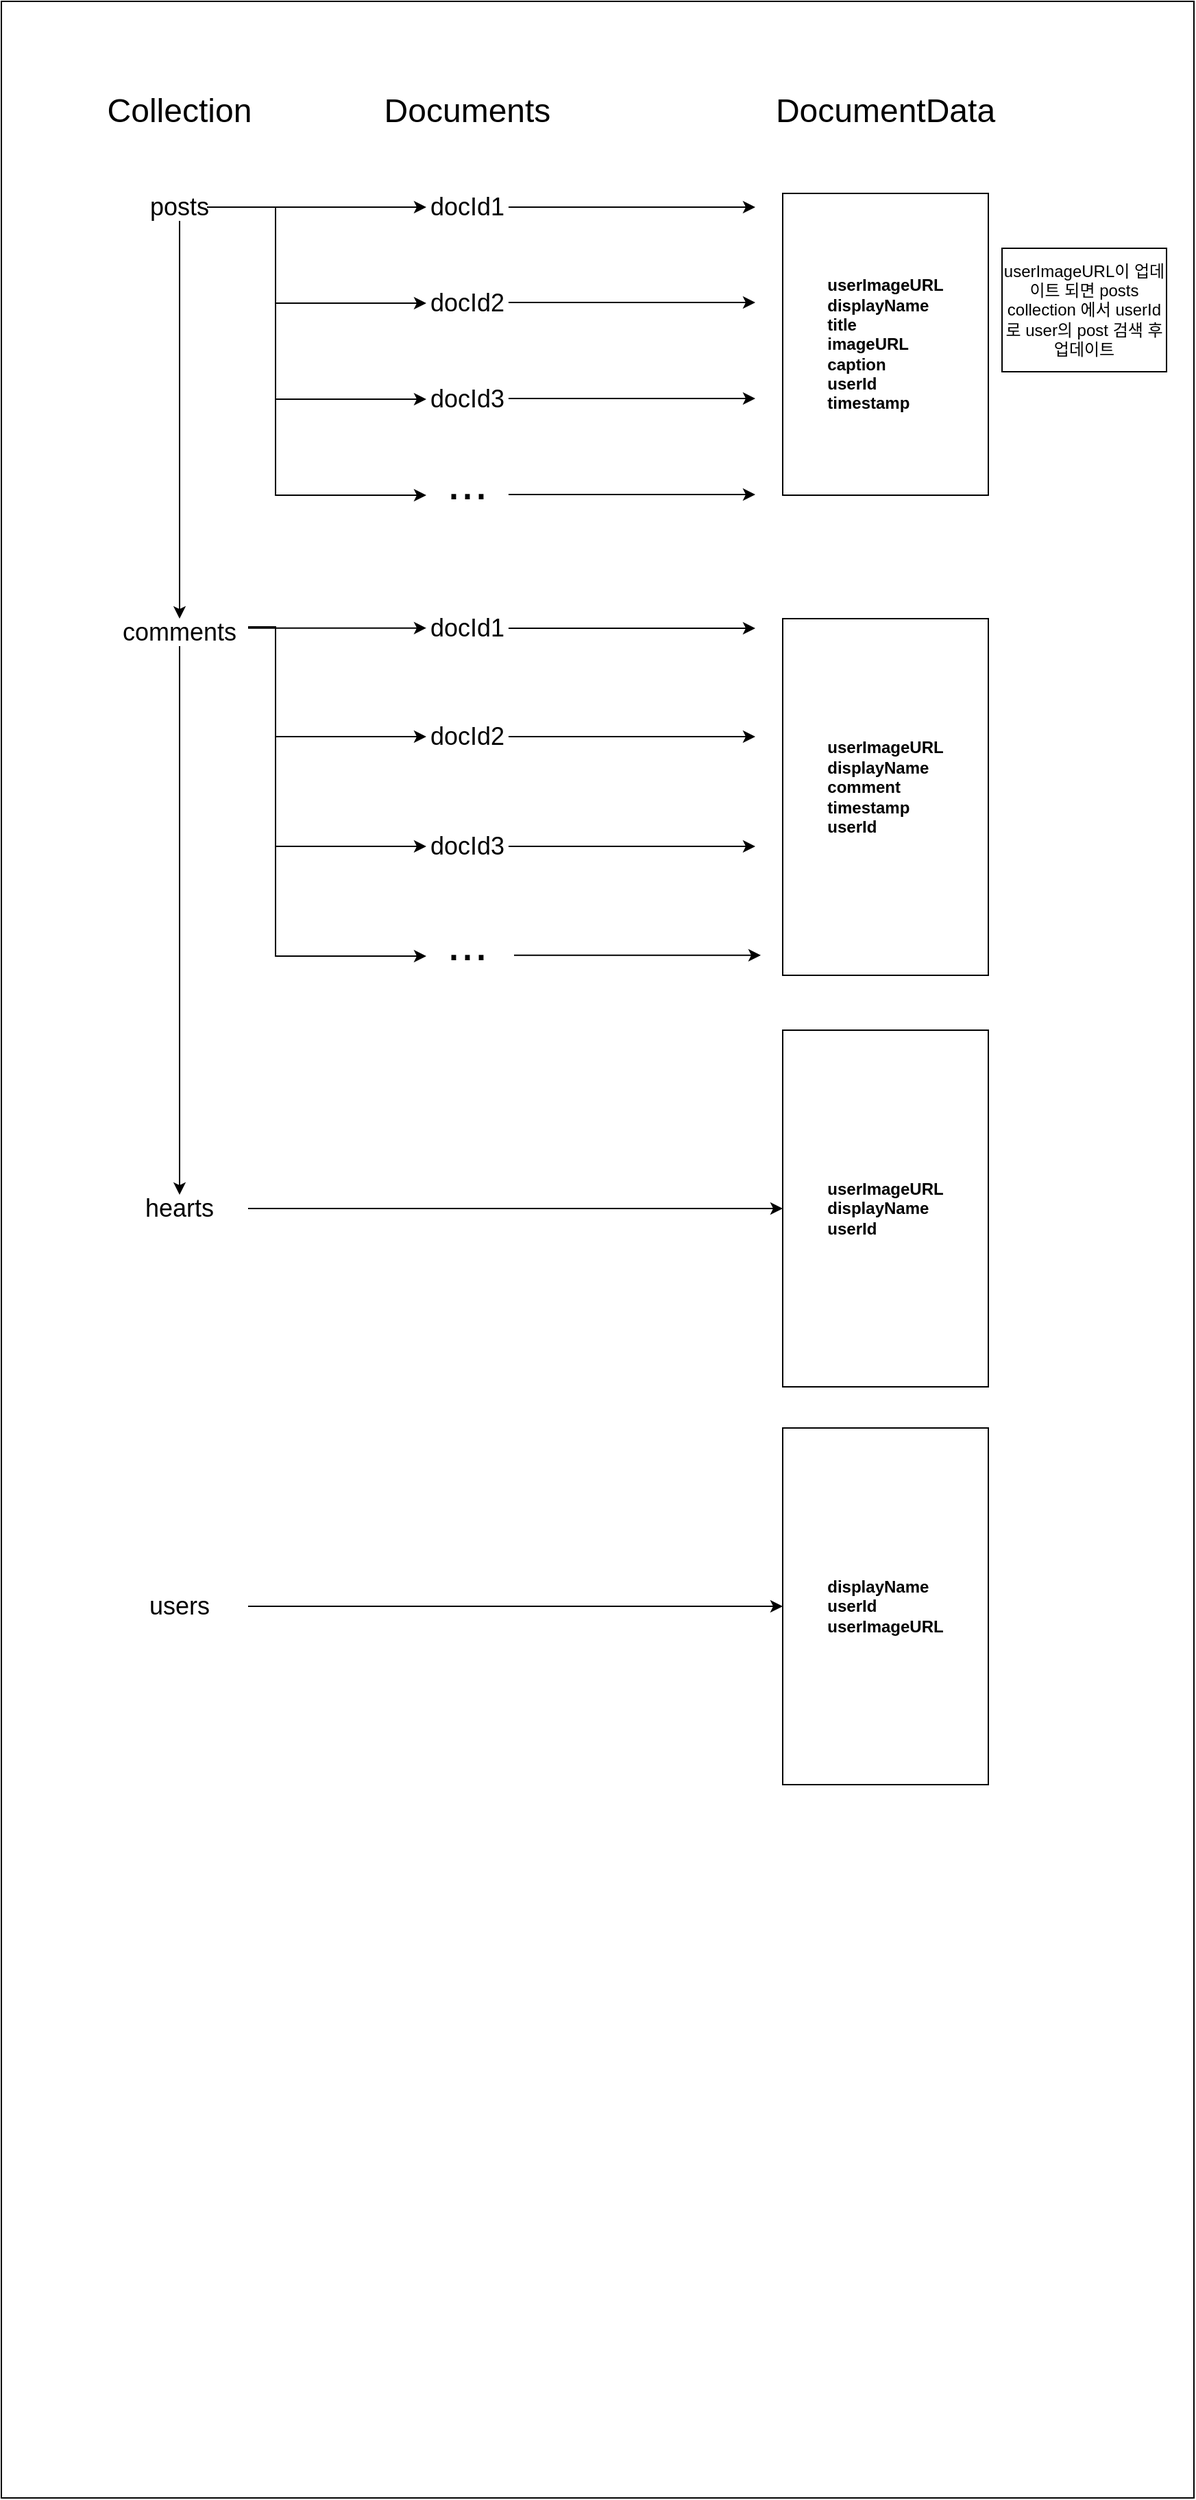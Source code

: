 <mxfile version="13.10.0" type="embed">
    <diagram id="_1cmTd5ALQhus_mi4ao8" name="Page-1">
        <mxGraphModel dx="2371" dy="1876" grid="1" gridSize="10" guides="1" tooltips="1" connect="1" arrows="1" fold="1" page="1" pageScale="1" pageWidth="827" pageHeight="1169" math="0" shadow="0">
            <root>
                <mxCell id="0"/>
                <mxCell id="1" parent="0"/>
                <mxCell id="2" value="" style="rounded=0;whiteSpace=wrap;html=1;fontStyle=0" parent="1" vertex="1">
                    <mxGeometry x="-50" y="340" width="870" height="1820" as="geometry"/>
                </mxCell>
                <mxCell id="3" value="&lt;font style=&quot;font-size: 24px&quot;&gt;Collection&lt;/font&gt;" style="text;html=1;strokeColor=none;fillColor=none;align=center;verticalAlign=middle;whiteSpace=wrap;rounded=0;" parent="1" vertex="1">
                    <mxGeometry y="390" width="160" height="60" as="geometry"/>
                </mxCell>
                <mxCell id="4" value="&lt;font style=&quot;font-size: 24px&quot;&gt;Documents&lt;/font&gt;" style="text;html=1;strokeColor=none;fillColor=none;align=center;verticalAlign=middle;whiteSpace=wrap;rounded=0;" parent="1" vertex="1">
                    <mxGeometry x="210" y="390" width="160" height="60" as="geometry"/>
                </mxCell>
                <mxCell id="11" style="edgeStyle=orthogonalEdgeStyle;rounded=0;orthogonalLoop=1;jettySize=auto;html=1;" parent="1" edge="1">
                    <mxGeometry relative="1" as="geometry">
                        <mxPoint x="140" y="490" as="sourcePoint"/>
                        <mxPoint x="260" y="490" as="targetPoint"/>
                    </mxGeometry>
                </mxCell>
                <mxCell id="30" style="edgeStyle=orthogonalEdgeStyle;rounded=0;orthogonalLoop=1;jettySize=auto;html=1;" parent="1" edge="1">
                    <mxGeometry relative="1" as="geometry">
                        <mxPoint x="130" y="490" as="sourcePoint"/>
                        <mxPoint x="260" y="630" as="targetPoint"/>
                        <Array as="points">
                            <mxPoint x="150" y="490"/>
                            <mxPoint x="150" y="630"/>
                        </Array>
                    </mxGeometry>
                </mxCell>
                <mxCell id="33" style="edgeStyle=orthogonalEdgeStyle;rounded=0;orthogonalLoop=1;jettySize=auto;html=1;" parent="1" source="5" edge="1">
                    <mxGeometry relative="1" as="geometry">
                        <mxPoint x="260" y="700" as="targetPoint"/>
                        <Array as="points">
                            <mxPoint x="150" y="490"/>
                            <mxPoint x="150" y="700"/>
                        </Array>
                    </mxGeometry>
                </mxCell>
                <mxCell id="45" style="edgeStyle=orthogonalEdgeStyle;rounded=0;orthogonalLoop=1;jettySize=auto;html=1;entryX=0.5;entryY=0;entryDx=0;entryDy=0;" parent="1" source="5" target="44" edge="1">
                    <mxGeometry relative="1" as="geometry"/>
                </mxCell>
                <mxCell id="48" style="edgeStyle=orthogonalEdgeStyle;rounded=0;orthogonalLoop=1;jettySize=auto;html=1;" parent="1" source="5" edge="1">
                    <mxGeometry relative="1" as="geometry">
                        <mxPoint x="260" y="560" as="targetPoint"/>
                        <Array as="points">
                            <mxPoint x="150" y="490"/>
                            <mxPoint x="150" y="560"/>
                        </Array>
                    </mxGeometry>
                </mxCell>
                <mxCell id="5" value="&lt;font style=&quot;font-size: 18px&quot;&gt;posts&lt;/font&gt;" style="text;html=1;strokeColor=none;fillColor=none;align=center;verticalAlign=middle;whiteSpace=wrap;rounded=0;" parent="1" vertex="1">
                    <mxGeometry x="60" y="480" width="40" height="20" as="geometry"/>
                </mxCell>
                <mxCell id="16" style="edgeStyle=orthogonalEdgeStyle;rounded=0;orthogonalLoop=1;jettySize=auto;html=1;" parent="1" edge="1">
                    <mxGeometry relative="1" as="geometry">
                        <mxPoint x="320" y="490" as="sourcePoint"/>
                        <mxPoint x="500" y="490" as="targetPoint"/>
                    </mxGeometry>
                </mxCell>
                <mxCell id="6" value="&lt;span style=&quot;font-size: 18px&quot;&gt;docId1&lt;/span&gt;" style="text;html=1;strokeColor=none;fillColor=none;align=center;verticalAlign=middle;whiteSpace=wrap;rounded=0;" parent="1" vertex="1">
                    <mxGeometry x="270" y="480" width="40" height="20" as="geometry"/>
                </mxCell>
                <mxCell id="15" value="&lt;font style=&quot;font-size: 24px&quot;&gt;DocumentData&lt;/font&gt;" style="text;html=1;strokeColor=none;fillColor=none;align=center;verticalAlign=middle;whiteSpace=wrap;rounded=0;" parent="1" vertex="1">
                    <mxGeometry x="515" y="390" width="160" height="60" as="geometry"/>
                </mxCell>
                <mxCell id="17" value="&lt;span style=&quot;font-size: 18px&quot;&gt;docId2&lt;/span&gt;" style="text;html=1;strokeColor=none;fillColor=none;align=center;verticalAlign=middle;whiteSpace=wrap;rounded=0;" parent="1" vertex="1">
                    <mxGeometry x="270" y="550" width="40" height="20" as="geometry"/>
                </mxCell>
                <mxCell id="19" value="&lt;span style=&quot;font-size: 18px&quot;&gt;docId3&lt;/span&gt;" style="text;html=1;strokeColor=none;fillColor=none;align=center;verticalAlign=middle;whiteSpace=wrap;rounded=0;" parent="1" vertex="1">
                    <mxGeometry x="270" y="620" width="40" height="20" as="geometry"/>
                </mxCell>
                <mxCell id="27" style="edgeStyle=orthogonalEdgeStyle;rounded=0;orthogonalLoop=1;jettySize=auto;html=1;" parent="1" edge="1">
                    <mxGeometry relative="1" as="geometry">
                        <mxPoint x="320" y="629.5" as="sourcePoint"/>
                        <mxPoint x="500" y="629.5" as="targetPoint"/>
                    </mxGeometry>
                </mxCell>
                <mxCell id="28" style="edgeStyle=orthogonalEdgeStyle;rounded=0;orthogonalLoop=1;jettySize=auto;html=1;" parent="1" edge="1">
                    <mxGeometry relative="1" as="geometry">
                        <mxPoint x="320" y="559.5" as="sourcePoint"/>
                        <mxPoint x="500" y="559.5" as="targetPoint"/>
                    </mxGeometry>
                </mxCell>
                <mxCell id="32" value="&lt;font style=&quot;font-size: 36px&quot;&gt;...&lt;/font&gt;" style="text;html=1;strokeColor=none;fillColor=none;align=center;verticalAlign=middle;whiteSpace=wrap;rounded=0;" parent="1" vertex="1">
                    <mxGeometry x="270" y="690" width="40" as="geometry"/>
                </mxCell>
                <mxCell id="37" value="&lt;div style=&quot;text-align: left&quot;&gt;&lt;b&gt;userImageURL&lt;/b&gt;&lt;/div&gt;&lt;b&gt;&lt;div style=&quot;text-align: left&quot;&gt;&lt;b&gt;displayName&lt;/b&gt;&lt;/div&gt;&lt;div style=&quot;text-align: left&quot;&gt;&lt;b&gt;title&lt;/b&gt;&lt;b&gt;&lt;br&gt;&lt;/b&gt;&lt;/div&gt;&lt;div style=&quot;text-align: left&quot;&gt;&lt;b&gt;imageURL&lt;/b&gt;&lt;/div&gt;&lt;div style=&quot;text-align: left&quot;&gt;&lt;b&gt;caption&lt;/b&gt;&lt;/div&gt;&lt;div style=&quot;text-align: left&quot;&gt;&lt;b&gt;userId&lt;/b&gt;&lt;/div&gt;&lt;div style=&quot;text-align: left&quot;&gt;timestamp&lt;/div&gt;&lt;/b&gt;" style="rounded=0;whiteSpace=wrap;html=1;" parent="1" vertex="1">
                    <mxGeometry x="520" y="480" width="150" height="220" as="geometry"/>
                </mxCell>
                <mxCell id="40" style="edgeStyle=orthogonalEdgeStyle;rounded=0;orthogonalLoop=1;jettySize=auto;html=1;" parent="1" edge="1">
                    <mxGeometry relative="1" as="geometry">
                        <mxPoint x="320" y="699.5" as="sourcePoint"/>
                        <mxPoint x="500" y="699.5" as="targetPoint"/>
                    </mxGeometry>
                </mxCell>
                <mxCell id="42" value="userImageURL이 업데이트 되면 posts collection 에서 userId로 user의 post 검색 후 업데이트&lt;br&gt;" style="rounded=0;whiteSpace=wrap;html=1;" parent="1" vertex="1">
                    <mxGeometry x="680" y="520" width="120" height="90" as="geometry"/>
                </mxCell>
                <mxCell id="69" style="edgeStyle=orthogonalEdgeStyle;rounded=0;orthogonalLoop=1;jettySize=auto;html=1;" parent="1" edge="1">
                    <mxGeometry relative="1" as="geometry">
                        <mxPoint x="130.0" y="796.83" as="sourcePoint"/>
                        <mxPoint x="260" y="796.83" as="targetPoint"/>
                    </mxGeometry>
                </mxCell>
                <mxCell id="70" style="edgeStyle=orthogonalEdgeStyle;rounded=0;orthogonalLoop=1;jettySize=auto;html=1;" parent="1" edge="1">
                    <mxGeometry relative="1" as="geometry">
                        <mxPoint x="130.0" y="796" as="sourcePoint"/>
                        <mxPoint x="260" y="876" as="targetPoint"/>
                        <Array as="points">
                            <mxPoint x="150" y="876"/>
                        </Array>
                    </mxGeometry>
                </mxCell>
                <mxCell id="71" style="edgeStyle=orthogonalEdgeStyle;rounded=0;orthogonalLoop=1;jettySize=auto;html=1;" parent="1" edge="1">
                    <mxGeometry relative="1" as="geometry">
                        <mxPoint x="130" y="796" as="sourcePoint"/>
                        <mxPoint x="260" y="956" as="targetPoint"/>
                        <Array as="points">
                            <mxPoint x="150" y="956"/>
                        </Array>
                    </mxGeometry>
                </mxCell>
                <mxCell id="79" style="edgeStyle=orthogonalEdgeStyle;rounded=0;orthogonalLoop=1;jettySize=auto;html=1;" parent="1" edge="1">
                    <mxGeometry relative="1" as="geometry">
                        <mxPoint x="130.0" y="796" as="sourcePoint"/>
                        <mxPoint x="260" y="1036" as="targetPoint"/>
                        <Array as="points">
                            <mxPoint x="150" y="796"/>
                            <mxPoint x="150" y="1036"/>
                        </Array>
                    </mxGeometry>
                </mxCell>
                <mxCell id="83" style="edgeStyle=orthogonalEdgeStyle;rounded=0;orthogonalLoop=1;jettySize=auto;html=1;" parent="1" source="44" target="82" edge="1">
                    <mxGeometry relative="1" as="geometry"/>
                </mxCell>
                <mxCell id="44" value="&lt;span style=&quot;font-size: 18px&quot;&gt;comments&lt;/span&gt;" style="text;html=1;strokeColor=none;fillColor=none;align=center;verticalAlign=middle;whiteSpace=wrap;rounded=0;" parent="1" vertex="1">
                    <mxGeometry x="30" y="790" width="100" height="20" as="geometry"/>
                </mxCell>
                <mxCell id="49" style="edgeStyle=orthogonalEdgeStyle;rounded=0;orthogonalLoop=1;jettySize=auto;html=1;" parent="1" edge="1">
                    <mxGeometry relative="1" as="geometry">
                        <mxPoint x="320" y="797" as="sourcePoint"/>
                        <mxPoint x="500" y="797" as="targetPoint"/>
                    </mxGeometry>
                </mxCell>
                <mxCell id="50" value="&lt;span style=&quot;font-size: 18px&quot;&gt;docId1&lt;/span&gt;" style="text;html=1;strokeColor=none;fillColor=none;align=center;verticalAlign=middle;whiteSpace=wrap;rounded=0;" parent="1" vertex="1">
                    <mxGeometry x="270" y="787" width="40" height="20" as="geometry"/>
                </mxCell>
                <mxCell id="55" value="&lt;span style=&quot;font-size: 18px&quot;&gt;docId2&lt;/span&gt;" style="text;html=1;strokeColor=none;fillColor=none;align=center;verticalAlign=middle;whiteSpace=wrap;rounded=0;" parent="1" vertex="1">
                    <mxGeometry x="270" y="866" width="40" height="20" as="geometry"/>
                </mxCell>
                <mxCell id="56" style="edgeStyle=orthogonalEdgeStyle;rounded=0;orthogonalLoop=1;jettySize=auto;html=1;" parent="1" edge="1">
                    <mxGeometry relative="1" as="geometry">
                        <mxPoint x="320" y="876" as="sourcePoint"/>
                        <mxPoint x="500" y="876" as="targetPoint"/>
                    </mxGeometry>
                </mxCell>
                <mxCell id="61" value="&lt;span style=&quot;font-size: 18px&quot;&gt;docId3&lt;/span&gt;" style="text;html=1;strokeColor=none;fillColor=none;align=center;verticalAlign=middle;whiteSpace=wrap;rounded=0;" parent="1" vertex="1">
                    <mxGeometry x="270" y="946" width="40" height="20" as="geometry"/>
                </mxCell>
                <mxCell id="62" style="edgeStyle=orthogonalEdgeStyle;rounded=0;orthogonalLoop=1;jettySize=auto;html=1;" parent="1" edge="1">
                    <mxGeometry relative="1" as="geometry">
                        <mxPoint x="320" y="956" as="sourcePoint"/>
                        <mxPoint x="500" y="956" as="targetPoint"/>
                    </mxGeometry>
                </mxCell>
                <mxCell id="73" value="&lt;div style=&quot;text-align: left&quot;&gt;&lt;b&gt;userImageURL&lt;/b&gt;&lt;b&gt;&lt;br&gt;&lt;/b&gt;&lt;/div&gt;&lt;div style=&quot;text-align: left&quot;&gt;&lt;b&gt;displayName&lt;/b&gt;&lt;b&gt;&lt;br&gt;&lt;/b&gt;&lt;/div&gt;&lt;div style=&quot;text-align: left&quot;&gt;&lt;b&gt;comment&lt;/b&gt;&lt;/div&gt;&lt;div style=&quot;text-align: left&quot;&gt;&lt;b&gt;timestamp&lt;/b&gt;&lt;/div&gt;&lt;div style=&quot;text-align: left&quot;&gt;&lt;b&gt;userId&lt;/b&gt;&lt;/div&gt;&lt;div style=&quot;text-align: left&quot;&gt;&lt;br&gt;&lt;/div&gt;" style="rounded=0;whiteSpace=wrap;html=1;" parent="1" vertex="1">
                    <mxGeometry x="520" y="790" width="150" height="260" as="geometry"/>
                </mxCell>
                <mxCell id="75" value="&lt;font style=&quot;font-size: 36px&quot;&gt;...&lt;/font&gt;" style="text;html=1;strokeColor=none;fillColor=none;align=center;verticalAlign=middle;whiteSpace=wrap;rounded=0;" parent="1" vertex="1">
                    <mxGeometry x="270" y="1026" width="40" as="geometry"/>
                </mxCell>
                <mxCell id="78" style="edgeStyle=orthogonalEdgeStyle;rounded=0;orthogonalLoop=1;jettySize=auto;html=1;" parent="1" edge="1">
                    <mxGeometry relative="1" as="geometry">
                        <mxPoint x="324" y="1035.41" as="sourcePoint"/>
                        <mxPoint x="504" y="1035.41" as="targetPoint"/>
                    </mxGeometry>
                </mxCell>
                <mxCell id="90" style="edgeStyle=orthogonalEdgeStyle;rounded=0;orthogonalLoop=1;jettySize=auto;html=1;entryX=0;entryY=0.5;entryDx=0;entryDy=0;" parent="1" source="82" target="85" edge="1">
                    <mxGeometry relative="1" as="geometry"/>
                </mxCell>
                <mxCell id="82" value="&lt;span style=&quot;font-size: 18px&quot;&gt;hearts&lt;/span&gt;" style="text;html=1;strokeColor=none;fillColor=none;align=center;verticalAlign=middle;whiteSpace=wrap;rounded=0;" parent="1" vertex="1">
                    <mxGeometry x="30" y="1210" width="100" height="20" as="geometry"/>
                </mxCell>
                <mxCell id="85" value="&lt;div style=&quot;text-align: left&quot;&gt;&lt;b&gt;userImageURL&lt;/b&gt;&lt;/div&gt;&lt;div style=&quot;text-align: left&quot;&gt;&lt;b&gt;displayName&lt;/b&gt;&lt;/div&gt;&lt;div style=&quot;text-align: left&quot;&gt;&lt;b&gt;userId&lt;/b&gt;&lt;/div&gt;" style="rounded=0;whiteSpace=wrap;html=1;" parent="1" vertex="1">
                    <mxGeometry x="520" y="1090" width="150" height="260" as="geometry"/>
                </mxCell>
                <mxCell id="92" style="edgeStyle=orthogonalEdgeStyle;rounded=0;orthogonalLoop=1;jettySize=auto;html=1;entryX=0;entryY=0.5;entryDx=0;entryDy=0;" parent="1" source="86" target="91" edge="1">
                    <mxGeometry relative="1" as="geometry"/>
                </mxCell>
                <mxCell id="86" value="&lt;span style=&quot;font-size: 18px&quot;&gt;users&lt;/span&gt;" style="text;html=1;strokeColor=none;fillColor=none;align=center;verticalAlign=middle;whiteSpace=wrap;rounded=0;" parent="1" vertex="1">
                    <mxGeometry x="30" y="1500" width="100" height="20" as="geometry"/>
                </mxCell>
                <mxCell id="91" value="&lt;div style=&quot;text-align: left&quot;&gt;&lt;b&gt;displayName&lt;/b&gt;&lt;/div&gt;&lt;div style=&quot;text-align: left&quot;&gt;&lt;b&gt;userId&lt;/b&gt;&lt;/div&gt;&lt;div style=&quot;text-align: left&quot;&gt;&lt;b&gt;userImageURL&lt;/b&gt;&lt;/div&gt;" style="rounded=0;whiteSpace=wrap;html=1;" parent="1" vertex="1">
                    <mxGeometry x="520" y="1380" width="150" height="260" as="geometry"/>
                </mxCell>
            </root>
        </mxGraphModel>
    </diagram>
</mxfile>